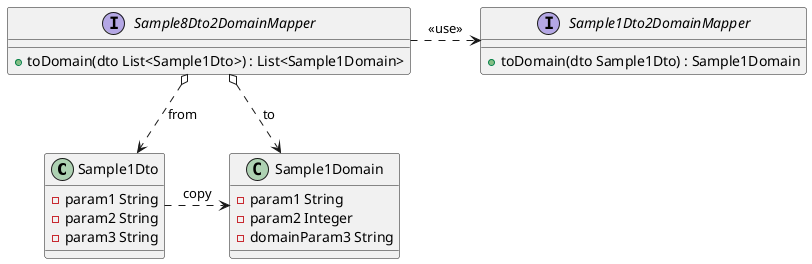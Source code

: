 @startuml

class Sample1Dto {
    - param1 String
    - param2 String
    - param3 String
}

class Sample1Domain {
    - param1 String
    - param2 Integer
    - domainParam3 String
}


interface Sample8Dto2DomainMapper{
    + toDomain(dto List<Sample1Dto>) : List<Sample1Domain>
}


interface Sample1Dto2DomainMapper{
    + toDomain(dto Sample1Dto) : Sample1Domain
}


Sample8Dto2DomainMapper .> Sample1Dto2DomainMapper: <<use>>
Sample1Dto .> Sample1Domain :copy
Sample8Dto2DomainMapper o..> Sample1Dto: from
Sample8Dto2DomainMapper o..> Sample1Domain: to
@enduml